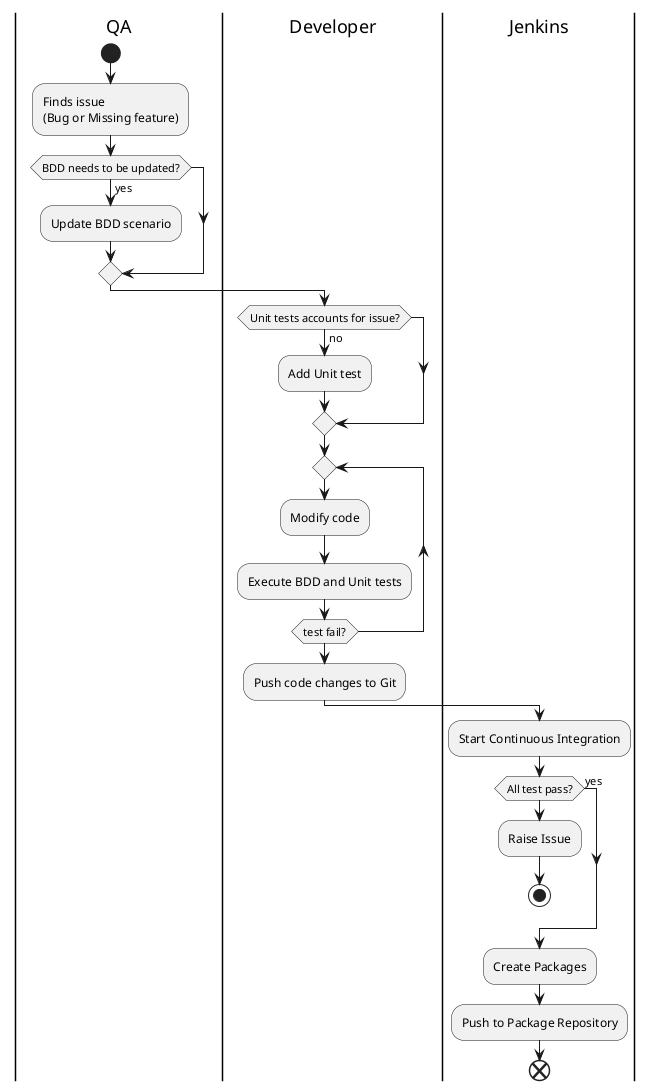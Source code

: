 {
  "sha1": "qwi2e8xyvvpyfcnbgfw21n2cy280juz",
  "insertion": {
    "when": "2024-06-04T17:28:43.015Z",
    "url": "http://plantuml.sourceforge.net/qa/?qa=1768/how-tell-activity-beta-start-drawing-from-the-top-the-swimlane",
    "user": "plantuml@gmail.com"
  }
}
@startuml
|QA|
start

:Finds issue
(Bug or Missing feature);

if (BDD needs to be updated?) then (yes)
    :Update BDD scenario;
else
endif

|Developer|

if (Unit tests accounts for issue?) then (no)
    :Add Unit test;
else
endif

repeat
    :Modify code;
    :Execute BDD and Unit tests;
repeat while (test fail?)

:Push code changes to Git;

|Jenkins|
:Start Continuous Integration;

if (All test pass?) then (yes)
else
    :Raise Issue;
    stop
endif

:Create Packages;
:Push to Package Repository;

end
@enduml
